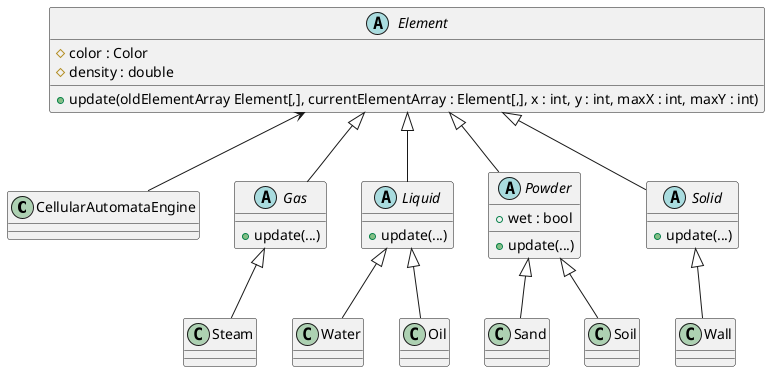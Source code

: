 @startuml UML-Projet

class CellularAutomataEngine {

}
Element <-- CellularAutomataEngine

abstract class Element {
    # color : Color
    # density : double

    + update(oldElementArray Element[,], currentElementArray : Element[,], x : int, y : int, maxX : int, maxY : int)
}

abstract class Gas extends Element {
    + update(...)
}

class Steam extends Gas {

}

abstract class Liquid extends Element {
    + update(...)
}

class Water extends Liquid {

}

class Oil extends Liquid {
    
}

abstract class Powder extends Element {
    + wet : bool

    + update(...)
}

class Sand extends Powder {

}

class Soil extends Powder {

}

abstract class Solid extends Element {
    + update(...)
}

class Wall extends Solid {

}

@enduml